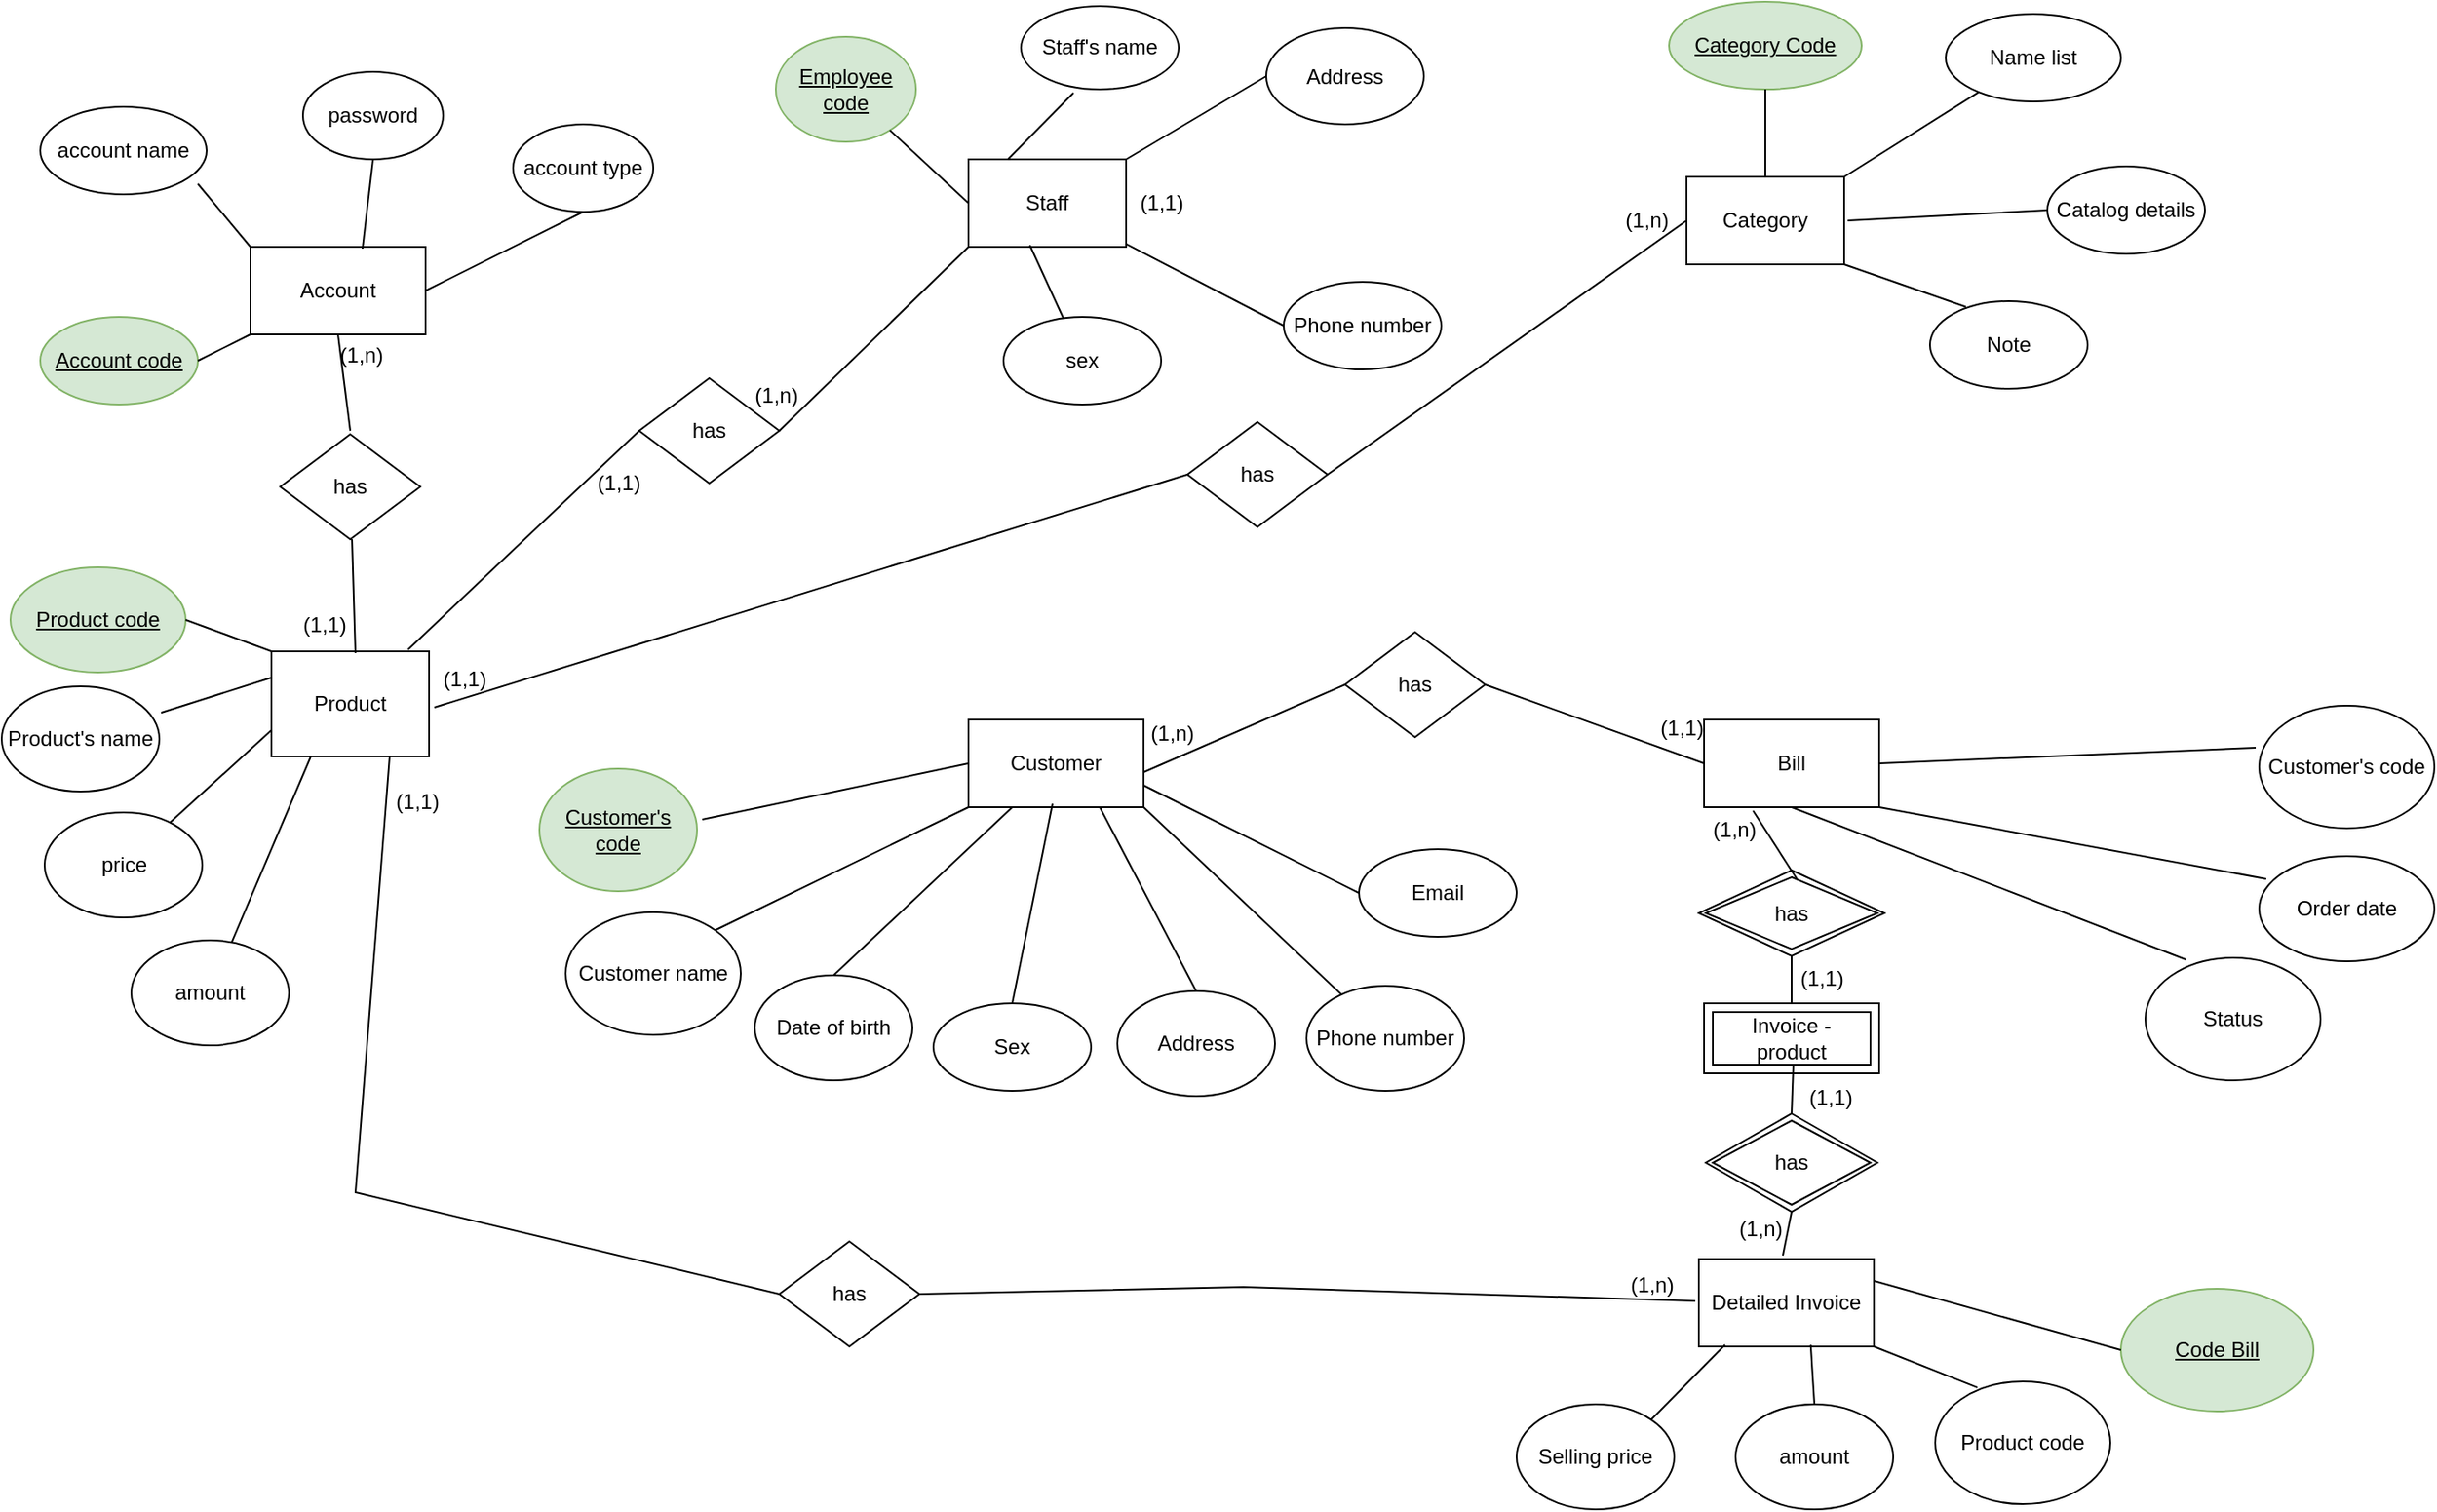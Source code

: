 <mxfile version="17.1.2" type="github">
  <diagram id="WZl0Q1Te6EeCowM1adRx" name="Page-1">
    <mxGraphModel dx="2199" dy="893" grid="0" gridSize="10" guides="1" tooltips="1" connect="1" arrows="1" fold="1" page="0" pageScale="1" pageWidth="827" pageHeight="1169" math="0" shadow="0">
      <root>
        <mxCell id="0" />
        <mxCell id="1" parent="0" />
        <mxCell id="S5zX3HuSBleYr7RCD1JO-1" value="Account" style="rounded=0;whiteSpace=wrap;html=1;" parent="1" vertex="1">
          <mxGeometry x="140" y="180" width="100" height="50" as="geometry" />
        </mxCell>
        <mxCell id="S5zX3HuSBleYr7RCD1JO-2" value="&lt;span style=&quot;font-size: 12px&quot;&gt;&lt;u&gt;Employee code&lt;/u&gt;&lt;/span&gt;" style="ellipse;whiteSpace=wrap;html=1;fillColor=#d5e8d4;strokeColor=#82b366;" parent="1" vertex="1">
          <mxGeometry x="440" y="60" width="80" height="60" as="geometry" />
        </mxCell>
        <mxCell id="S5zX3HuSBleYr7RCD1JO-3" value="&lt;span style=&quot;font-size: 12px&quot;&gt;&lt;u&gt;Account code&lt;/u&gt;&lt;/span&gt;" style="ellipse;whiteSpace=wrap;html=1;fillColor=#d5e8d4;strokeColor=#82b366;" parent="1" vertex="1">
          <mxGeometry x="20" y="220" width="90" height="50" as="geometry" />
        </mxCell>
        <mxCell id="S5zX3HuSBleYr7RCD1JO-4" value="account type" style="ellipse;whiteSpace=wrap;html=1;" parent="1" vertex="1">
          <mxGeometry x="290" y="110" width="80" height="50" as="geometry" />
        </mxCell>
        <mxCell id="S5zX3HuSBleYr7RCD1JO-5" value="&lt;span style=&quot;font-size: 12px&quot;&gt;password&lt;/span&gt;" style="ellipse;whiteSpace=wrap;html=1;" parent="1" vertex="1">
          <mxGeometry x="170" y="80" width="80" height="50" as="geometry" />
        </mxCell>
        <mxCell id="S5zX3HuSBleYr7RCD1JO-6" value="account name" style="ellipse;whiteSpace=wrap;html=1;" parent="1" vertex="1">
          <mxGeometry x="20" y="100" width="95" height="50" as="geometry" />
        </mxCell>
        <mxCell id="S5zX3HuSBleYr7RCD1JO-7" value="Staff" style="rounded=0;whiteSpace=wrap;html=1;" parent="1" vertex="1">
          <mxGeometry x="550" y="130" width="90" height="50" as="geometry" />
        </mxCell>
        <mxCell id="S5zX3HuSBleYr7RCD1JO-8" value="Phone number" style="ellipse;whiteSpace=wrap;html=1;" parent="1" vertex="1">
          <mxGeometry x="730" y="200" width="90" height="50" as="geometry" />
        </mxCell>
        <mxCell id="S5zX3HuSBleYr7RCD1JO-9" value="Address" style="ellipse;whiteSpace=wrap;html=1;" parent="1" vertex="1">
          <mxGeometry x="720" y="55" width="90" height="55" as="geometry" />
        </mxCell>
        <mxCell id="S5zX3HuSBleYr7RCD1JO-10" value="Staff&#39;s name" style="ellipse;whiteSpace=wrap;html=1;" parent="1" vertex="1">
          <mxGeometry x="580" y="42.5" width="90" height="47.5" as="geometry" />
        </mxCell>
        <mxCell id="S5zX3HuSBleYr7RCD1JO-11" value="sex" style="ellipse;whiteSpace=wrap;html=1;" parent="1" vertex="1">
          <mxGeometry x="570" y="220" width="90" height="50" as="geometry" />
        </mxCell>
        <mxCell id="S5zX3HuSBleYr7RCD1JO-12" value="Category" style="rounded=0;whiteSpace=wrap;html=1;" parent="1" vertex="1">
          <mxGeometry x="960" y="140" width="90" height="50" as="geometry" />
        </mxCell>
        <mxCell id="S5zX3HuSBleYr7RCD1JO-13" value="Catalog details" style="ellipse;whiteSpace=wrap;html=1;" parent="1" vertex="1">
          <mxGeometry x="1166" y="134" width="90" height="50" as="geometry" />
        </mxCell>
        <mxCell id="S5zX3HuSBleYr7RCD1JO-14" value="&lt;span style=&quot;font-size: 12px&quot;&gt;&lt;u&gt;Category Code&lt;/u&gt;&lt;/span&gt;" style="ellipse;whiteSpace=wrap;html=1;fillColor=#d5e8d4;strokeColor=#82b366;" parent="1" vertex="1">
          <mxGeometry x="950" y="40" width="110" height="50" as="geometry" />
        </mxCell>
        <mxCell id="S5zX3HuSBleYr7RCD1JO-15" value="Name list" style="ellipse;whiteSpace=wrap;html=1;" parent="1" vertex="1">
          <mxGeometry x="1108" y="47" width="100" height="50" as="geometry" />
        </mxCell>
        <mxCell id="S5zX3HuSBleYr7RCD1JO-16" value="Product" style="rounded=0;whiteSpace=wrap;html=1;" parent="1" vertex="1">
          <mxGeometry x="152" y="411" width="90" height="60" as="geometry" />
        </mxCell>
        <mxCell id="S5zX3HuSBleYr7RCD1JO-18" value="amount" style="ellipse;whiteSpace=wrap;html=1;" parent="1" vertex="1">
          <mxGeometry x="72" y="576" width="90" height="60" as="geometry" />
        </mxCell>
        <mxCell id="S5zX3HuSBleYr7RCD1JO-19" value="price" style="ellipse;whiteSpace=wrap;html=1;" parent="1" vertex="1">
          <mxGeometry x="22.5" y="503" width="90" height="60" as="geometry" />
        </mxCell>
        <mxCell id="S5zX3HuSBleYr7RCD1JO-20" value="Product&#39;s name" style="ellipse;whiteSpace=wrap;html=1;" parent="1" vertex="1">
          <mxGeometry x="-2" y="431" width="90" height="60" as="geometry" />
        </mxCell>
        <mxCell id="S5zX3HuSBleYr7RCD1JO-21" value="&lt;span style=&quot;font-size: 12px&quot;&gt;&lt;u&gt;Product code&lt;/u&gt;&lt;/span&gt;" style="ellipse;whiteSpace=wrap;html=1;fillColor=#d5e8d4;strokeColor=#82b366;" parent="1" vertex="1">
          <mxGeometry x="3" y="363" width="100" height="60" as="geometry" />
        </mxCell>
        <mxCell id="S5zX3HuSBleYr7RCD1JO-23" value="Customer" style="rounded=0;whiteSpace=wrap;html=1;" parent="1" vertex="1">
          <mxGeometry x="550" y="450" width="100" height="50" as="geometry" />
        </mxCell>
        <mxCell id="S5zX3HuSBleYr7RCD1JO-24" value="Phone number" style="ellipse;whiteSpace=wrap;html=1;" parent="1" vertex="1">
          <mxGeometry x="743" y="602" width="90" height="60" as="geometry" />
        </mxCell>
        <mxCell id="S5zX3HuSBleYr7RCD1JO-25" value="Address" style="ellipse;whiteSpace=wrap;html=1;" parent="1" vertex="1">
          <mxGeometry x="635" y="605" width="90" height="60" as="geometry" />
        </mxCell>
        <mxCell id="S5zX3HuSBleYr7RCD1JO-26" value="Customer name" style="ellipse;whiteSpace=wrap;html=1;" parent="1" vertex="1">
          <mxGeometry x="320" y="560" width="100" height="70" as="geometry" />
        </mxCell>
        <mxCell id="S5zX3HuSBleYr7RCD1JO-27" value="&lt;span style=&quot;font-size: 12px&quot;&gt;&lt;u&gt;Customer&#39;s code&lt;/u&gt;&lt;/span&gt;" style="ellipse;whiteSpace=wrap;html=1;fillColor=#d5e8d4;strokeColor=#82b366;" parent="1" vertex="1">
          <mxGeometry x="305" y="478" width="90" height="70" as="geometry" />
        </mxCell>
        <mxCell id="S5zX3HuSBleYr7RCD1JO-28" value="Bill" style="rounded=0;whiteSpace=wrap;html=1;" parent="1" vertex="1">
          <mxGeometry x="970" y="450" width="100" height="50" as="geometry" />
        </mxCell>
        <mxCell id="S5zX3HuSBleYr7RCD1JO-31" value="Order date" style="ellipse;whiteSpace=wrap;html=1;" parent="1" vertex="1">
          <mxGeometry x="1287" y="528" width="100" height="60" as="geometry" />
        </mxCell>
        <mxCell id="S5zX3HuSBleYr7RCD1JO-33" value="Status" style="ellipse;whiteSpace=wrap;html=1;" parent="1" vertex="1">
          <mxGeometry x="1222" y="586" width="100" height="70" as="geometry" />
        </mxCell>
        <mxCell id="S5zX3HuSBleYr7RCD1JO-34" value="Customer&#39;s code" style="ellipse;whiteSpace=wrap;html=1;" parent="1" vertex="1">
          <mxGeometry x="1287" y="442" width="100" height="70" as="geometry" />
        </mxCell>
        <mxCell id="S5zX3HuSBleYr7RCD1JO-35" value="&lt;span style=&quot;font-size: 12px&quot;&gt;&lt;u&gt;Code Bill&lt;/u&gt;&lt;/span&gt;" style="ellipse;whiteSpace=wrap;html=1;fillColor=#d5e8d4;strokeColor=#82b366;" parent="1" vertex="1">
          <mxGeometry x="1208" y="775" width="110" height="70" as="geometry" />
        </mxCell>
        <mxCell id="S5zX3HuSBleYr7RCD1JO-39" value="" style="endArrow=none;html=1;rounded=0;entryX=0;entryY=0;entryDx=0;entryDy=0;exitX=0.947;exitY=0.88;exitDx=0;exitDy=0;exitPerimeter=0;" parent="1" source="S5zX3HuSBleYr7RCD1JO-6" target="S5zX3HuSBleYr7RCD1JO-1" edge="1">
          <mxGeometry width="50" height="50" relative="1" as="geometry">
            <mxPoint x="390" y="420" as="sourcePoint" />
            <mxPoint x="440" y="370" as="targetPoint" />
          </mxGeometry>
        </mxCell>
        <mxCell id="S5zX3HuSBleYr7RCD1JO-41" value="" style="endArrow=none;html=1;rounded=0;entryX=0.5;entryY=1;entryDx=0;entryDy=0;exitX=0.64;exitY=0.02;exitDx=0;exitDy=0;exitPerimeter=0;" parent="1" source="S5zX3HuSBleYr7RCD1JO-1" target="S5zX3HuSBleYr7RCD1JO-5" edge="1">
          <mxGeometry width="50" height="50" relative="1" as="geometry">
            <mxPoint x="390" y="420" as="sourcePoint" />
            <mxPoint x="440" y="370" as="targetPoint" />
          </mxGeometry>
        </mxCell>
        <mxCell id="S5zX3HuSBleYr7RCD1JO-42" value="" style="endArrow=none;html=1;rounded=0;entryX=1;entryY=0.5;entryDx=0;entryDy=0;exitX=0.5;exitY=1;exitDx=0;exitDy=0;" parent="1" source="S5zX3HuSBleYr7RCD1JO-4" target="S5zX3HuSBleYr7RCD1JO-1" edge="1">
          <mxGeometry width="50" height="50" relative="1" as="geometry">
            <mxPoint x="390" y="420" as="sourcePoint" />
            <mxPoint x="440" y="370" as="targetPoint" />
          </mxGeometry>
        </mxCell>
        <mxCell id="S5zX3HuSBleYr7RCD1JO-43" value="" style="endArrow=none;html=1;rounded=0;entryX=0;entryY=1;entryDx=0;entryDy=0;exitX=1;exitY=0.5;exitDx=0;exitDy=0;" parent="1" source="S5zX3HuSBleYr7RCD1JO-3" target="S5zX3HuSBleYr7RCD1JO-1" edge="1">
          <mxGeometry width="50" height="50" relative="1" as="geometry">
            <mxPoint x="390" y="420" as="sourcePoint" />
            <mxPoint x="440" y="370" as="targetPoint" />
          </mxGeometry>
        </mxCell>
        <mxCell id="S5zX3HuSBleYr7RCD1JO-44" value="" style="endArrow=none;html=1;rounded=0;exitX=1.011;exitY=0.25;exitDx=0;exitDy=0;exitPerimeter=0;entryX=0;entryY=0.25;entryDx=0;entryDy=0;" parent="1" source="S5zX3HuSBleYr7RCD1JO-20" target="S5zX3HuSBleYr7RCD1JO-16" edge="1">
          <mxGeometry width="50" height="50" relative="1" as="geometry">
            <mxPoint x="390" y="420" as="sourcePoint" />
            <mxPoint x="159" y="404" as="targetPoint" />
          </mxGeometry>
        </mxCell>
        <mxCell id="S5zX3HuSBleYr7RCD1JO-45" value="" style="endArrow=none;html=1;rounded=0;entryX=1;entryY=0.5;entryDx=0;entryDy=0;exitX=0;exitY=0;exitDx=0;exitDy=0;" parent="1" source="S5zX3HuSBleYr7RCD1JO-16" target="S5zX3HuSBleYr7RCD1JO-21" edge="1">
          <mxGeometry width="50" height="50" relative="1" as="geometry">
            <mxPoint x="390" y="420" as="sourcePoint" />
            <mxPoint x="440" y="370" as="targetPoint" />
          </mxGeometry>
        </mxCell>
        <mxCell id="S5zX3HuSBleYr7RCD1JO-46" value="" style="endArrow=none;html=1;rounded=0;entryX=0;entryY=0.5;entryDx=0;entryDy=0;" parent="1" target="S5zX3HuSBleYr7RCD1JO-13" edge="1">
          <mxGeometry width="50" height="50" relative="1" as="geometry">
            <mxPoint x="1052" y="165" as="sourcePoint" />
            <mxPoint x="440" y="370" as="targetPoint" />
          </mxGeometry>
        </mxCell>
        <mxCell id="S5zX3HuSBleYr7RCD1JO-47" value="" style="endArrow=none;html=1;rounded=0;exitX=1;exitY=0;exitDx=0;exitDy=0;" parent="1" source="S5zX3HuSBleYr7RCD1JO-12" target="S5zX3HuSBleYr7RCD1JO-15" edge="1">
          <mxGeometry width="50" height="50" relative="1" as="geometry">
            <mxPoint x="390" y="420" as="sourcePoint" />
            <mxPoint x="440" y="370" as="targetPoint" />
          </mxGeometry>
        </mxCell>
        <mxCell id="S5zX3HuSBleYr7RCD1JO-48" value="" style="endArrow=none;html=1;rounded=0;entryX=0.5;entryY=0;entryDx=0;entryDy=0;" parent="1" source="S5zX3HuSBleYr7RCD1JO-14" target="S5zX3HuSBleYr7RCD1JO-12" edge="1">
          <mxGeometry width="50" height="50" relative="1" as="geometry">
            <mxPoint x="390" y="420" as="sourcePoint" />
            <mxPoint x="440" y="370" as="targetPoint" />
          </mxGeometry>
        </mxCell>
        <mxCell id="S5zX3HuSBleYr7RCD1JO-49" value="" style="endArrow=none;html=1;rounded=0;exitX=0.389;exitY=0.98;exitDx=0;exitDy=0;exitPerimeter=0;" parent="1" source="S5zX3HuSBleYr7RCD1JO-7" target="S5zX3HuSBleYr7RCD1JO-11" edge="1">
          <mxGeometry width="50" height="50" relative="1" as="geometry">
            <mxPoint x="390" y="420" as="sourcePoint" />
            <mxPoint x="440" y="370" as="targetPoint" />
          </mxGeometry>
        </mxCell>
        <mxCell id="S5zX3HuSBleYr7RCD1JO-50" value="" style="endArrow=none;html=1;rounded=0;entryX=0;entryY=0.5;entryDx=0;entryDy=0;" parent="1" source="S5zX3HuSBleYr7RCD1JO-7" target="S5zX3HuSBleYr7RCD1JO-8" edge="1">
          <mxGeometry width="50" height="50" relative="1" as="geometry">
            <mxPoint x="390" y="420" as="sourcePoint" />
            <mxPoint x="440" y="370" as="targetPoint" />
          </mxGeometry>
        </mxCell>
        <mxCell id="S5zX3HuSBleYr7RCD1JO-51" value="" style="endArrow=none;html=1;rounded=0;entryX=0;entryY=0.5;entryDx=0;entryDy=0;exitX=1;exitY=0;exitDx=0;exitDy=0;" parent="1" source="S5zX3HuSBleYr7RCD1JO-7" target="S5zX3HuSBleYr7RCD1JO-9" edge="1">
          <mxGeometry width="50" height="50" relative="1" as="geometry">
            <mxPoint x="390" y="420" as="sourcePoint" />
            <mxPoint x="440" y="370" as="targetPoint" />
          </mxGeometry>
        </mxCell>
        <mxCell id="S5zX3HuSBleYr7RCD1JO-52" value="" style="endArrow=none;html=1;rounded=0;entryX=0.333;entryY=1.042;entryDx=0;entryDy=0;entryPerimeter=0;exitX=0.25;exitY=0;exitDx=0;exitDy=0;" parent="1" source="S5zX3HuSBleYr7RCD1JO-7" target="S5zX3HuSBleYr7RCD1JO-10" edge="1">
          <mxGeometry width="50" height="50" relative="1" as="geometry">
            <mxPoint x="390" y="420" as="sourcePoint" />
            <mxPoint x="440" y="370" as="targetPoint" />
          </mxGeometry>
        </mxCell>
        <mxCell id="S5zX3HuSBleYr7RCD1JO-53" value="" style="endArrow=none;html=1;rounded=0;exitX=0;exitY=0.5;exitDx=0;exitDy=0;" parent="1" source="S5zX3HuSBleYr7RCD1JO-7" target="S5zX3HuSBleYr7RCD1JO-2" edge="1">
          <mxGeometry width="50" height="50" relative="1" as="geometry">
            <mxPoint x="390" y="420" as="sourcePoint" />
            <mxPoint x="440" y="370" as="targetPoint" />
          </mxGeometry>
        </mxCell>
        <mxCell id="S5zX3HuSBleYr7RCD1JO-54" value="" style="endArrow=none;html=1;rounded=0;entryX=0.75;entryY=1;entryDx=0;entryDy=0;exitX=0.5;exitY=0;exitDx=0;exitDy=0;" parent="1" source="S5zX3HuSBleYr7RCD1JO-25" target="S5zX3HuSBleYr7RCD1JO-23" edge="1">
          <mxGeometry width="50" height="50" relative="1" as="geometry">
            <mxPoint x="390" y="420" as="sourcePoint" />
            <mxPoint x="440" y="370" as="targetPoint" />
          </mxGeometry>
        </mxCell>
        <mxCell id="S5zX3HuSBleYr7RCD1JO-55" value="" style="endArrow=none;html=1;rounded=0;exitX=1.033;exitY=0.414;exitDx=0;exitDy=0;exitPerimeter=0;entryX=0;entryY=0.5;entryDx=0;entryDy=0;" parent="1" source="S5zX3HuSBleYr7RCD1JO-27" target="S5zX3HuSBleYr7RCD1JO-23" edge="1">
          <mxGeometry width="50" height="50" relative="1" as="geometry">
            <mxPoint x="390" y="420" as="sourcePoint" />
            <mxPoint x="440" y="370" as="targetPoint" />
          </mxGeometry>
        </mxCell>
        <mxCell id="S5zX3HuSBleYr7RCD1JO-56" value="" style="endArrow=none;html=1;rounded=0;exitX=0.222;exitY=0.083;exitDx=0;exitDy=0;exitPerimeter=0;entryX=1;entryY=1;entryDx=0;entryDy=0;" parent="1" source="S5zX3HuSBleYr7RCD1JO-24" target="S5zX3HuSBleYr7RCD1JO-23" edge="1">
          <mxGeometry width="50" height="50" relative="1" as="geometry">
            <mxPoint x="390" y="420" as="sourcePoint" />
            <mxPoint x="654" y="494" as="targetPoint" />
          </mxGeometry>
        </mxCell>
        <mxCell id="S5zX3HuSBleYr7RCD1JO-57" value="" style="endArrow=none;html=1;rounded=0;entryX=0;entryY=0.5;entryDx=0;entryDy=0;exitX=1;exitY=0.25;exitDx=0;exitDy=0;" parent="1" source="UgAZWlNByFBckrbLLzFv-14" target="S5zX3HuSBleYr7RCD1JO-35" edge="1">
          <mxGeometry width="50" height="50" relative="1" as="geometry">
            <mxPoint x="1106.5" y="659" as="sourcePoint" />
            <mxPoint x="474.5" y="711" as="targetPoint" />
          </mxGeometry>
        </mxCell>
        <mxCell id="S5zX3HuSBleYr7RCD1JO-58" value="" style="endArrow=none;html=1;rounded=0;entryX=1;entryY=0;entryDx=0;entryDy=0;exitX=0;exitY=1;exitDx=0;exitDy=0;" parent="1" source="S5zX3HuSBleYr7RCD1JO-23" target="S5zX3HuSBleYr7RCD1JO-26" edge="1">
          <mxGeometry width="50" height="50" relative="1" as="geometry">
            <mxPoint x="430" y="420" as="sourcePoint" />
            <mxPoint x="440" y="370" as="targetPoint" />
          </mxGeometry>
        </mxCell>
        <mxCell id="S5zX3HuSBleYr7RCD1JO-60" value="" style="endArrow=none;html=1;rounded=0;entryX=0;entryY=0.75;entryDx=0;entryDy=0;" parent="1" source="S5zX3HuSBleYr7RCD1JO-19" target="S5zX3HuSBleYr7RCD1JO-16" edge="1">
          <mxGeometry width="50" height="50" relative="1" as="geometry">
            <mxPoint x="390" y="420" as="sourcePoint" />
            <mxPoint x="160" y="431" as="targetPoint" />
          </mxGeometry>
        </mxCell>
        <mxCell id="S5zX3HuSBleYr7RCD1JO-61" value="" style="endArrow=none;html=1;rounded=0;entryX=0.25;entryY=1;entryDx=0;entryDy=0;" parent="1" source="S5zX3HuSBleYr7RCD1JO-18" target="S5zX3HuSBleYr7RCD1JO-16" edge="1">
          <mxGeometry width="50" height="50" relative="1" as="geometry">
            <mxPoint x="210" y="330" as="sourcePoint" />
            <mxPoint x="219" y="432" as="targetPoint" />
          </mxGeometry>
        </mxCell>
        <mxCell id="S5zX3HuSBleYr7RCD1JO-65" value="" style="endArrow=none;html=1;rounded=0;entryX=0.23;entryY=0.014;entryDx=0;entryDy=0;entryPerimeter=0;exitX=0.5;exitY=1;exitDx=0;exitDy=0;" parent="1" source="S5zX3HuSBleYr7RCD1JO-28" target="S5zX3HuSBleYr7RCD1JO-33" edge="1">
          <mxGeometry width="50" height="50" relative="1" as="geometry">
            <mxPoint x="390" y="420" as="sourcePoint" />
            <mxPoint x="930" y="690" as="targetPoint" />
          </mxGeometry>
        </mxCell>
        <mxCell id="S5zX3HuSBleYr7RCD1JO-66" value="" style="endArrow=none;html=1;rounded=0;entryX=0.04;entryY=0.217;entryDx=0;entryDy=0;entryPerimeter=0;exitX=1;exitY=1;exitDx=0;exitDy=0;" parent="1" source="S5zX3HuSBleYr7RCD1JO-28" target="S5zX3HuSBleYr7RCD1JO-31" edge="1">
          <mxGeometry width="50" height="50" relative="1" as="geometry">
            <mxPoint x="390" y="420" as="sourcePoint" />
            <mxPoint x="440" y="370" as="targetPoint" />
          </mxGeometry>
        </mxCell>
        <mxCell id="S5zX3HuSBleYr7RCD1JO-67" value="" style="endArrow=none;html=1;rounded=0;entryX=-0.02;entryY=0.343;entryDx=0;entryDy=0;entryPerimeter=0;exitX=1;exitY=0.5;exitDx=0;exitDy=0;" parent="1" source="S5zX3HuSBleYr7RCD1JO-28" target="S5zX3HuSBleYr7RCD1JO-34" edge="1">
          <mxGeometry width="50" height="50" relative="1" as="geometry">
            <mxPoint x="390" y="420" as="sourcePoint" />
            <mxPoint x="440" y="370" as="targetPoint" />
          </mxGeometry>
        </mxCell>
        <mxCell id="kUXduTfdo15wDPDfpC6b-13" value="has" style="rhombus;whiteSpace=wrap;html=1;" parent="1" vertex="1">
          <mxGeometry x="675" y="280" width="80" height="60" as="geometry" />
        </mxCell>
        <mxCell id="kUXduTfdo15wDPDfpC6b-14" value="" style="endArrow=none;html=1;rounded=0;entryX=0;entryY=0.5;entryDx=0;entryDy=0;" parent="1" target="kUXduTfdo15wDPDfpC6b-13" edge="1">
          <mxGeometry width="50" height="50" relative="1" as="geometry">
            <mxPoint x="245" y="443" as="sourcePoint" />
            <mxPoint x="590" y="435" as="targetPoint" />
          </mxGeometry>
        </mxCell>
        <mxCell id="kUXduTfdo15wDPDfpC6b-15" value="" style="endArrow=none;html=1;rounded=0;exitX=1;exitY=0.5;exitDx=0;exitDy=0;entryX=0;entryY=0.5;entryDx=0;entryDy=0;" parent="1" source="kUXduTfdo15wDPDfpC6b-13" target="S5zX3HuSBleYr7RCD1JO-12" edge="1">
          <mxGeometry width="50" height="50" relative="1" as="geometry">
            <mxPoint x="260" y="395" as="sourcePoint" />
            <mxPoint x="600" y="340" as="targetPoint" />
            <Array as="points" />
          </mxGeometry>
        </mxCell>
        <mxCell id="kUXduTfdo15wDPDfpC6b-16" value="(1,n)" style="text;html=1;align=center;verticalAlign=middle;resizable=0;points=[];autosize=1;strokeColor=none;fillColor=none;" parent="1" vertex="1">
          <mxGeometry x="917" y="155" width="40" height="20" as="geometry" />
        </mxCell>
        <mxCell id="kUXduTfdo15wDPDfpC6b-17" value="(1,1)" style="text;html=1;align=center;verticalAlign=middle;resizable=0;points=[];autosize=1;strokeColor=none;fillColor=none;" parent="1" vertex="1">
          <mxGeometry x="242" y="417" width="40" height="20" as="geometry" />
        </mxCell>
        <mxCell id="kUXduTfdo15wDPDfpC6b-23" value="has" style="rhombus;whiteSpace=wrap;html=1;" parent="1" vertex="1">
          <mxGeometry x="765" y="400" width="80" height="60" as="geometry" />
        </mxCell>
        <mxCell id="kUXduTfdo15wDPDfpC6b-24" value="" style="endArrow=none;html=1;rounded=0;entryX=0;entryY=0.5;entryDx=0;entryDy=0;exitX=1;exitY=0.5;exitDx=0;exitDy=0;" parent="1" source="kUXduTfdo15wDPDfpC6b-23" target="S5zX3HuSBleYr7RCD1JO-28" edge="1">
          <mxGeometry width="50" height="50" relative="1" as="geometry">
            <mxPoint x="860" y="420" as="sourcePoint" />
            <mxPoint x="950" y="435" as="targetPoint" />
          </mxGeometry>
        </mxCell>
        <mxCell id="kUXduTfdo15wDPDfpC6b-26" value="" style="endArrow=none;html=1;rounded=0;entryX=0;entryY=0.5;entryDx=0;entryDy=0;exitX=1;exitY=0;exitDx=0;exitDy=0;" parent="1" target="kUXduTfdo15wDPDfpC6b-23" edge="1">
          <mxGeometry width="50" height="50" relative="1" as="geometry">
            <mxPoint x="650" y="480" as="sourcePoint" />
            <mxPoint x="730" y="432.5" as="targetPoint" />
          </mxGeometry>
        </mxCell>
        <mxCell id="kUXduTfdo15wDPDfpC6b-27" value="(1,n)" style="text;html=1;align=center;verticalAlign=middle;resizable=0;points=[];autosize=1;strokeColor=none;fillColor=none;" parent="1" vertex="1">
          <mxGeometry x="646" y="448" width="40" height="20" as="geometry" />
        </mxCell>
        <mxCell id="kUXduTfdo15wDPDfpC6b-28" value="(1,1)" style="text;html=1;align=center;verticalAlign=middle;resizable=0;points=[];autosize=1;strokeColor=none;fillColor=none;" parent="1" vertex="1">
          <mxGeometry x="937" y="445" width="40" height="20" as="geometry" />
        </mxCell>
        <mxCell id="kUXduTfdo15wDPDfpC6b-29" value="has" style="rhombus;whiteSpace=wrap;html=1;" parent="1" vertex="1">
          <mxGeometry x="442" y="748" width="80" height="60" as="geometry" />
        </mxCell>
        <mxCell id="kUXduTfdo15wDPDfpC6b-30" value="" style="endArrow=none;html=1;rounded=0;exitX=1;exitY=0.5;exitDx=0;exitDy=0;" parent="1" source="kUXduTfdo15wDPDfpC6b-29" edge="1">
          <mxGeometry width="50" height="50" relative="1" as="geometry">
            <mxPoint x="620" y="725" as="sourcePoint" />
            <mxPoint x="965" y="782" as="targetPoint" />
            <Array as="points">
              <mxPoint x="707" y="774" />
            </Array>
          </mxGeometry>
        </mxCell>
        <mxCell id="kUXduTfdo15wDPDfpC6b-31" value="" style="endArrow=none;html=1;rounded=0;entryX=0;entryY=0.5;entryDx=0;entryDy=0;exitX=0.75;exitY=1;exitDx=0;exitDy=0;" parent="1" target="kUXduTfdo15wDPDfpC6b-29" edge="1" source="S5zX3HuSBleYr7RCD1JO-16">
          <mxGeometry width="50" height="50" relative="1" as="geometry">
            <mxPoint x="190" y="430" as="sourcePoint" />
            <mxPoint x="640" y="415" as="targetPoint" />
            <Array as="points">
              <mxPoint x="200" y="720" />
            </Array>
          </mxGeometry>
        </mxCell>
        <mxCell id="kUXduTfdo15wDPDfpC6b-32" value="(1,n)" style="text;html=1;align=center;verticalAlign=middle;resizable=0;points=[];autosize=1;strokeColor=none;fillColor=none;" parent="1" vertex="1">
          <mxGeometry x="920" y="763" width="40" height="20" as="geometry" />
        </mxCell>
        <mxCell id="kUXduTfdo15wDPDfpC6b-33" value="(1,1)" style="text;html=1;align=center;verticalAlign=middle;resizable=0;points=[];autosize=1;strokeColor=none;fillColor=none;" parent="1" vertex="1">
          <mxGeometry x="215" y="487" width="40" height="20" as="geometry" />
        </mxCell>
        <mxCell id="kUXduTfdo15wDPDfpC6b-48" value="(1,1)" style="text;html=1;align=center;verticalAlign=middle;resizable=0;points=[];autosize=1;strokeColor=none;fillColor=none;" parent="1" vertex="1">
          <mxGeometry x="640" y="145" width="40" height="20" as="geometry" />
        </mxCell>
        <mxCell id="UgAZWlNByFBckrbLLzFv-3" value="Note" style="ellipse;whiteSpace=wrap;html=1;" vertex="1" parent="1">
          <mxGeometry x="1099" y="211" width="90" height="50" as="geometry" />
        </mxCell>
        <mxCell id="UgAZWlNByFBckrbLLzFv-4" value="" style="endArrow=none;html=1;rounded=0;entryX=0.228;entryY=0.065;entryDx=0;entryDy=0;entryPerimeter=0;exitX=1;exitY=1;exitDx=0;exitDy=0;" edge="1" parent="1" source="S5zX3HuSBleYr7RCD1JO-12" target="UgAZWlNByFBckrbLLzFv-3">
          <mxGeometry width="50" height="50" relative="1" as="geometry">
            <mxPoint x="1062" y="175" as="sourcePoint" />
            <mxPoint x="1176" y="169" as="targetPoint" />
          </mxGeometry>
        </mxCell>
        <mxCell id="UgAZWlNByFBckrbLLzFv-7" value="Date of birth" style="ellipse;whiteSpace=wrap;html=1;" vertex="1" parent="1">
          <mxGeometry x="428" y="596" width="90" height="60" as="geometry" />
        </mxCell>
        <mxCell id="UgAZWlNByFBckrbLLzFv-8" value="" style="endArrow=none;html=1;rounded=0;exitX=0.5;exitY=0;exitDx=0;exitDy=0;entryX=0.25;entryY=1;entryDx=0;entryDy=0;" edge="1" parent="1" source="UgAZWlNByFBckrbLLzFv-7" target="S5zX3HuSBleYr7RCD1JO-23">
          <mxGeometry width="50" height="50" relative="1" as="geometry">
            <mxPoint x="426.97" y="518.98" as="sourcePoint" />
            <mxPoint x="560" y="485" as="targetPoint" />
          </mxGeometry>
        </mxCell>
        <mxCell id="UgAZWlNByFBckrbLLzFv-9" value="Sex" style="ellipse;whiteSpace=wrap;html=1;" vertex="1" parent="1">
          <mxGeometry x="530" y="612" width="90" height="50" as="geometry" />
        </mxCell>
        <mxCell id="UgAZWlNByFBckrbLLzFv-10" value="" style="endArrow=none;html=1;rounded=0;entryX=0.5;entryY=0;entryDx=0;entryDy=0;" edge="1" parent="1" target="UgAZWlNByFBckrbLLzFv-9">
          <mxGeometry width="50" height="50" relative="1" as="geometry">
            <mxPoint x="598" y="498" as="sourcePoint" />
            <mxPoint x="614.329" y="230.713" as="targetPoint" />
          </mxGeometry>
        </mxCell>
        <mxCell id="UgAZWlNByFBckrbLLzFv-11" value="Email" style="ellipse;whiteSpace=wrap;html=1;" vertex="1" parent="1">
          <mxGeometry x="773" y="524" width="90" height="50" as="geometry" />
        </mxCell>
        <mxCell id="UgAZWlNByFBckrbLLzFv-12" value="" style="endArrow=none;html=1;rounded=0;exitX=1;exitY=0.75;exitDx=0;exitDy=0;entryX=0;entryY=0.5;entryDx=0;entryDy=0;" edge="1" parent="1" source="S5zX3HuSBleYr7RCD1JO-23" target="UgAZWlNByFBckrbLLzFv-11">
          <mxGeometry width="50" height="50" relative="1" as="geometry">
            <mxPoint x="595.01" y="189" as="sourcePoint" />
            <mxPoint x="614.329" y="230.713" as="targetPoint" />
          </mxGeometry>
        </mxCell>
        <mxCell id="UgAZWlNByFBckrbLLzFv-14" value="Detailed Invoice" style="rounded=0;whiteSpace=wrap;html=1;" vertex="1" parent="1">
          <mxGeometry x="967" y="758" width="100" height="50" as="geometry" />
        </mxCell>
        <mxCell id="UgAZWlNByFBckrbLLzFv-15" value="Product code" style="ellipse;whiteSpace=wrap;html=1;" vertex="1" parent="1">
          <mxGeometry x="1102" y="828" width="100" height="70" as="geometry" />
        </mxCell>
        <mxCell id="UgAZWlNByFBckrbLLzFv-16" value="amount" style="ellipse;whiteSpace=wrap;html=1;" vertex="1" parent="1">
          <mxGeometry x="988" y="841" width="90" height="60" as="geometry" />
        </mxCell>
        <mxCell id="UgAZWlNByFBckrbLLzFv-17" value="Selling price" style="ellipse;whiteSpace=wrap;html=1;" vertex="1" parent="1">
          <mxGeometry x="863" y="841" width="90" height="60" as="geometry" />
        </mxCell>
        <mxCell id="UgAZWlNByFBckrbLLzFv-18" value="" style="endArrow=none;html=1;rounded=0;entryX=0.241;entryY=0.049;entryDx=0;entryDy=0;exitX=1;exitY=1;exitDx=0;exitDy=0;entryPerimeter=0;" edge="1" parent="1" source="UgAZWlNByFBckrbLLzFv-14" target="UgAZWlNByFBckrbLLzFv-15">
          <mxGeometry width="50" height="50" relative="1" as="geometry">
            <mxPoint x="1086" y="687.5" as="sourcePoint" />
            <mxPoint x="1222" y="722" as="targetPoint" />
          </mxGeometry>
        </mxCell>
        <mxCell id="UgAZWlNByFBckrbLLzFv-19" value="" style="endArrow=none;html=1;rounded=0;entryX=0.5;entryY=0;entryDx=0;entryDy=0;exitX=0.639;exitY=0.98;exitDx=0;exitDy=0;exitPerimeter=0;" edge="1" parent="1" source="UgAZWlNByFBckrbLLzFv-14" target="UgAZWlNByFBckrbLLzFv-16">
          <mxGeometry width="50" height="50" relative="1" as="geometry">
            <mxPoint x="1086" y="725" as="sourcePoint" />
            <mxPoint x="1182.1" y="778.43" as="targetPoint" />
          </mxGeometry>
        </mxCell>
        <mxCell id="UgAZWlNByFBckrbLLzFv-20" value="" style="endArrow=none;html=1;rounded=0;entryX=1;entryY=0;entryDx=0;entryDy=0;exitX=0.15;exitY=0.98;exitDx=0;exitDy=0;exitPerimeter=0;" edge="1" parent="1" source="UgAZWlNByFBckrbLLzFv-14" target="UgAZWlNByFBckrbLLzFv-17">
          <mxGeometry width="50" height="50" relative="1" as="geometry">
            <mxPoint x="1049.9" y="724" as="sourcePoint" />
            <mxPoint x="1073" y="795" as="targetPoint" />
          </mxGeometry>
        </mxCell>
        <mxCell id="UgAZWlNByFBckrbLLzFv-21" value="Invoice - product" style="shape=ext;margin=3;double=1;whiteSpace=wrap;html=1;align=center;" vertex="1" parent="1">
          <mxGeometry x="970" y="612" width="100" height="40" as="geometry" />
        </mxCell>
        <mxCell id="UgAZWlNByFBckrbLLzFv-22" value="has" style="shape=rhombus;double=1;perimeter=rhombusPerimeter;whiteSpace=wrap;html=1;align=center;" vertex="1" parent="1">
          <mxGeometry x="971" y="675" width="98" height="56" as="geometry" />
        </mxCell>
        <mxCell id="UgAZWlNByFBckrbLLzFv-23" value="has" style="shape=rhombus;double=1;perimeter=rhombusPerimeter;whiteSpace=wrap;html=1;align=center;" vertex="1" parent="1">
          <mxGeometry x="967" y="536" width="106" height="49" as="geometry" />
        </mxCell>
        <mxCell id="UgAZWlNByFBckrbLLzFv-24" value="" style="endArrow=none;html=1;rounded=0;" edge="1" parent="1">
          <mxGeometry width="50" height="50" relative="1" as="geometry">
            <mxPoint x="998" y="502" as="sourcePoint" />
            <mxPoint x="1023" y="541" as="targetPoint" />
          </mxGeometry>
        </mxCell>
        <mxCell id="UgAZWlNByFBckrbLLzFv-25" value="" style="endArrow=none;html=1;rounded=0;entryX=0.5;entryY=0;entryDx=0;entryDy=0;exitX=0.5;exitY=1;exitDx=0;exitDy=0;" edge="1" parent="1" source="UgAZWlNByFBckrbLLzFv-23" target="UgAZWlNByFBckrbLLzFv-21">
          <mxGeometry width="50" height="50" relative="1" as="geometry">
            <mxPoint x="1008" y="512" as="sourcePoint" />
            <mxPoint x="1033" y="551" as="targetPoint" />
          </mxGeometry>
        </mxCell>
        <mxCell id="UgAZWlNByFBckrbLLzFv-26" value="" style="endArrow=none;html=1;rounded=0;entryX=0.5;entryY=0;entryDx=0;entryDy=0;" edge="1" parent="1" target="UgAZWlNByFBckrbLLzFv-22">
          <mxGeometry width="50" height="50" relative="1" as="geometry">
            <mxPoint x="1021" y="647" as="sourcePoint" />
            <mxPoint x="1021" y="673" as="targetPoint" />
          </mxGeometry>
        </mxCell>
        <mxCell id="UgAZWlNByFBckrbLLzFv-28" value="" style="endArrow=none;html=1;rounded=0;exitX=0.5;exitY=1;exitDx=0;exitDy=0;" edge="1" parent="1" source="UgAZWlNByFBckrbLLzFv-22">
          <mxGeometry width="50" height="50" relative="1" as="geometry">
            <mxPoint x="1008" y="512" as="sourcePoint" />
            <mxPoint x="1015" y="756" as="targetPoint" />
          </mxGeometry>
        </mxCell>
        <mxCell id="UgAZWlNByFBckrbLLzFv-29" value="(1,n)" style="text;html=1;align=center;verticalAlign=middle;resizable=0;points=[];autosize=1;strokeColor=none;fillColor=none;" vertex="1" parent="1">
          <mxGeometry x="967" y="503" width="40" height="20" as="geometry" />
        </mxCell>
        <mxCell id="UgAZWlNByFBckrbLLzFv-30" value="(1,n)" style="text;html=1;align=center;verticalAlign=middle;resizable=0;points=[];autosize=1;strokeColor=none;fillColor=none;" vertex="1" parent="1">
          <mxGeometry x="982" y="731" width="40" height="20" as="geometry" />
        </mxCell>
        <mxCell id="UgAZWlNByFBckrbLLzFv-31" value="(1,1)" style="text;html=1;align=center;verticalAlign=middle;resizable=0;points=[];autosize=1;strokeColor=none;fillColor=none;" vertex="1" parent="1">
          <mxGeometry x="1017" y="588" width="40" height="20" as="geometry" />
        </mxCell>
        <mxCell id="UgAZWlNByFBckrbLLzFv-32" value="(1,1)" style="text;html=1;align=center;verticalAlign=middle;resizable=0;points=[];autosize=1;strokeColor=none;fillColor=none;" vertex="1" parent="1">
          <mxGeometry x="1022" y="656" width="40" height="20" as="geometry" />
        </mxCell>
        <mxCell id="UgAZWlNByFBckrbLLzFv-33" value="has" style="rhombus;whiteSpace=wrap;html=1;" vertex="1" parent="1">
          <mxGeometry x="157" y="287" width="80" height="60" as="geometry" />
        </mxCell>
        <mxCell id="UgAZWlNByFBckrbLLzFv-34" value="" style="endArrow=none;html=1;rounded=0;entryX=0.5;entryY=1;entryDx=0;entryDy=0;" edge="1" parent="1" target="S5zX3HuSBleYr7RCD1JO-1">
          <mxGeometry width="50" height="50" relative="1" as="geometry">
            <mxPoint x="197" y="285" as="sourcePoint" />
            <mxPoint x="220" y="140" as="targetPoint" />
          </mxGeometry>
        </mxCell>
        <mxCell id="UgAZWlNByFBckrbLLzFv-35" value="" style="endArrow=none;html=1;rounded=0;exitX=0.533;exitY=0.017;exitDx=0;exitDy=0;exitPerimeter=0;" edge="1" parent="1" source="S5zX3HuSBleYr7RCD1JO-16">
          <mxGeometry width="50" height="50" relative="1" as="geometry">
            <mxPoint x="200" y="407" as="sourcePoint" />
            <mxPoint x="198" y="347" as="targetPoint" />
          </mxGeometry>
        </mxCell>
        <mxCell id="UgAZWlNByFBckrbLLzFv-36" value="(1,n)" style="text;html=1;align=center;verticalAlign=middle;resizable=0;points=[];autosize=1;strokeColor=none;fillColor=none;" vertex="1" parent="1">
          <mxGeometry x="183" y="232" width="40" height="20" as="geometry" />
        </mxCell>
        <mxCell id="UgAZWlNByFBckrbLLzFv-37" value="(1,1)" style="text;html=1;align=center;verticalAlign=middle;resizable=0;points=[];autosize=1;strokeColor=none;fillColor=none;" vertex="1" parent="1">
          <mxGeometry x="162" y="386" width="40" height="20" as="geometry" />
        </mxCell>
        <mxCell id="UgAZWlNByFBckrbLLzFv-38" value="has" style="rhombus;whiteSpace=wrap;html=1;" vertex="1" parent="1">
          <mxGeometry x="362" y="255" width="80" height="60" as="geometry" />
        </mxCell>
        <mxCell id="UgAZWlNByFBckrbLLzFv-40" value="" style="endArrow=none;html=1;rounded=0;entryX=0;entryY=1;entryDx=0;entryDy=0;startArrow=none;exitX=1;exitY=0.5;exitDx=0;exitDy=0;" edge="1" parent="1" source="UgAZWlNByFBckrbLLzFv-38" target="S5zX3HuSBleYr7RCD1JO-7">
          <mxGeometry width="50" height="50" relative="1" as="geometry">
            <mxPoint x="462" y="264" as="sourcePoint" />
            <mxPoint x="849" y="437" as="targetPoint" />
          </mxGeometry>
        </mxCell>
        <mxCell id="UgAZWlNByFBckrbLLzFv-41" value="" style="endArrow=none;html=1;rounded=0;entryX=0;entryY=0.5;entryDx=0;entryDy=0;" edge="1" parent="1" target="UgAZWlNByFBckrbLLzFv-38">
          <mxGeometry width="50" height="50" relative="1" as="geometry">
            <mxPoint x="230" y="410" as="sourcePoint" />
            <mxPoint x="849" y="437" as="targetPoint" />
          </mxGeometry>
        </mxCell>
        <mxCell id="UgAZWlNByFBckrbLLzFv-44" value="(1,1)" style="text;html=1;align=center;verticalAlign=middle;resizable=0;points=[];autosize=1;strokeColor=none;fillColor=none;" vertex="1" parent="1">
          <mxGeometry x="330" y="305" width="40" height="20" as="geometry" />
        </mxCell>
        <mxCell id="UgAZWlNByFBckrbLLzFv-45" value="(1,n)" style="text;html=1;align=center;verticalAlign=middle;resizable=0;points=[];autosize=1;strokeColor=none;fillColor=none;" vertex="1" parent="1">
          <mxGeometry x="420" y="255" width="40" height="20" as="geometry" />
        </mxCell>
      </root>
    </mxGraphModel>
  </diagram>
</mxfile>
